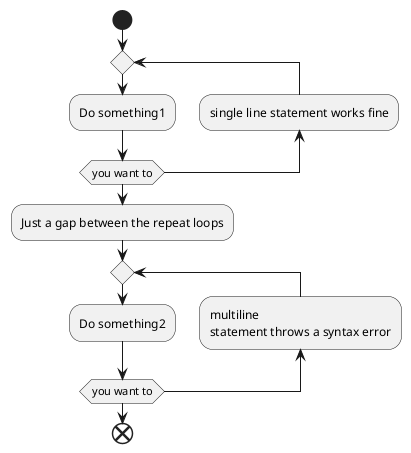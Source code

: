 {
  "sha1": "mz4c1qtn8skzr92tmbkpska9o9pa8an",
  "insertion": {
    "when": "2024-06-03T18:59:35.924Z",
    "url": "https://github.com/plantuml/plantuml/issues/855",
    "user": "plantuml@gmail.com"
  }
}
@startuml
start
repeat
  :Do something1;
  backward:single line statement works fine;
repeat while (you want to)
:Just a gap between the repeat loops;
repeat
  :Do something2;
  backward: multiline
  statement throws a syntax error;
repeat while (you want to)
end
@enduml
